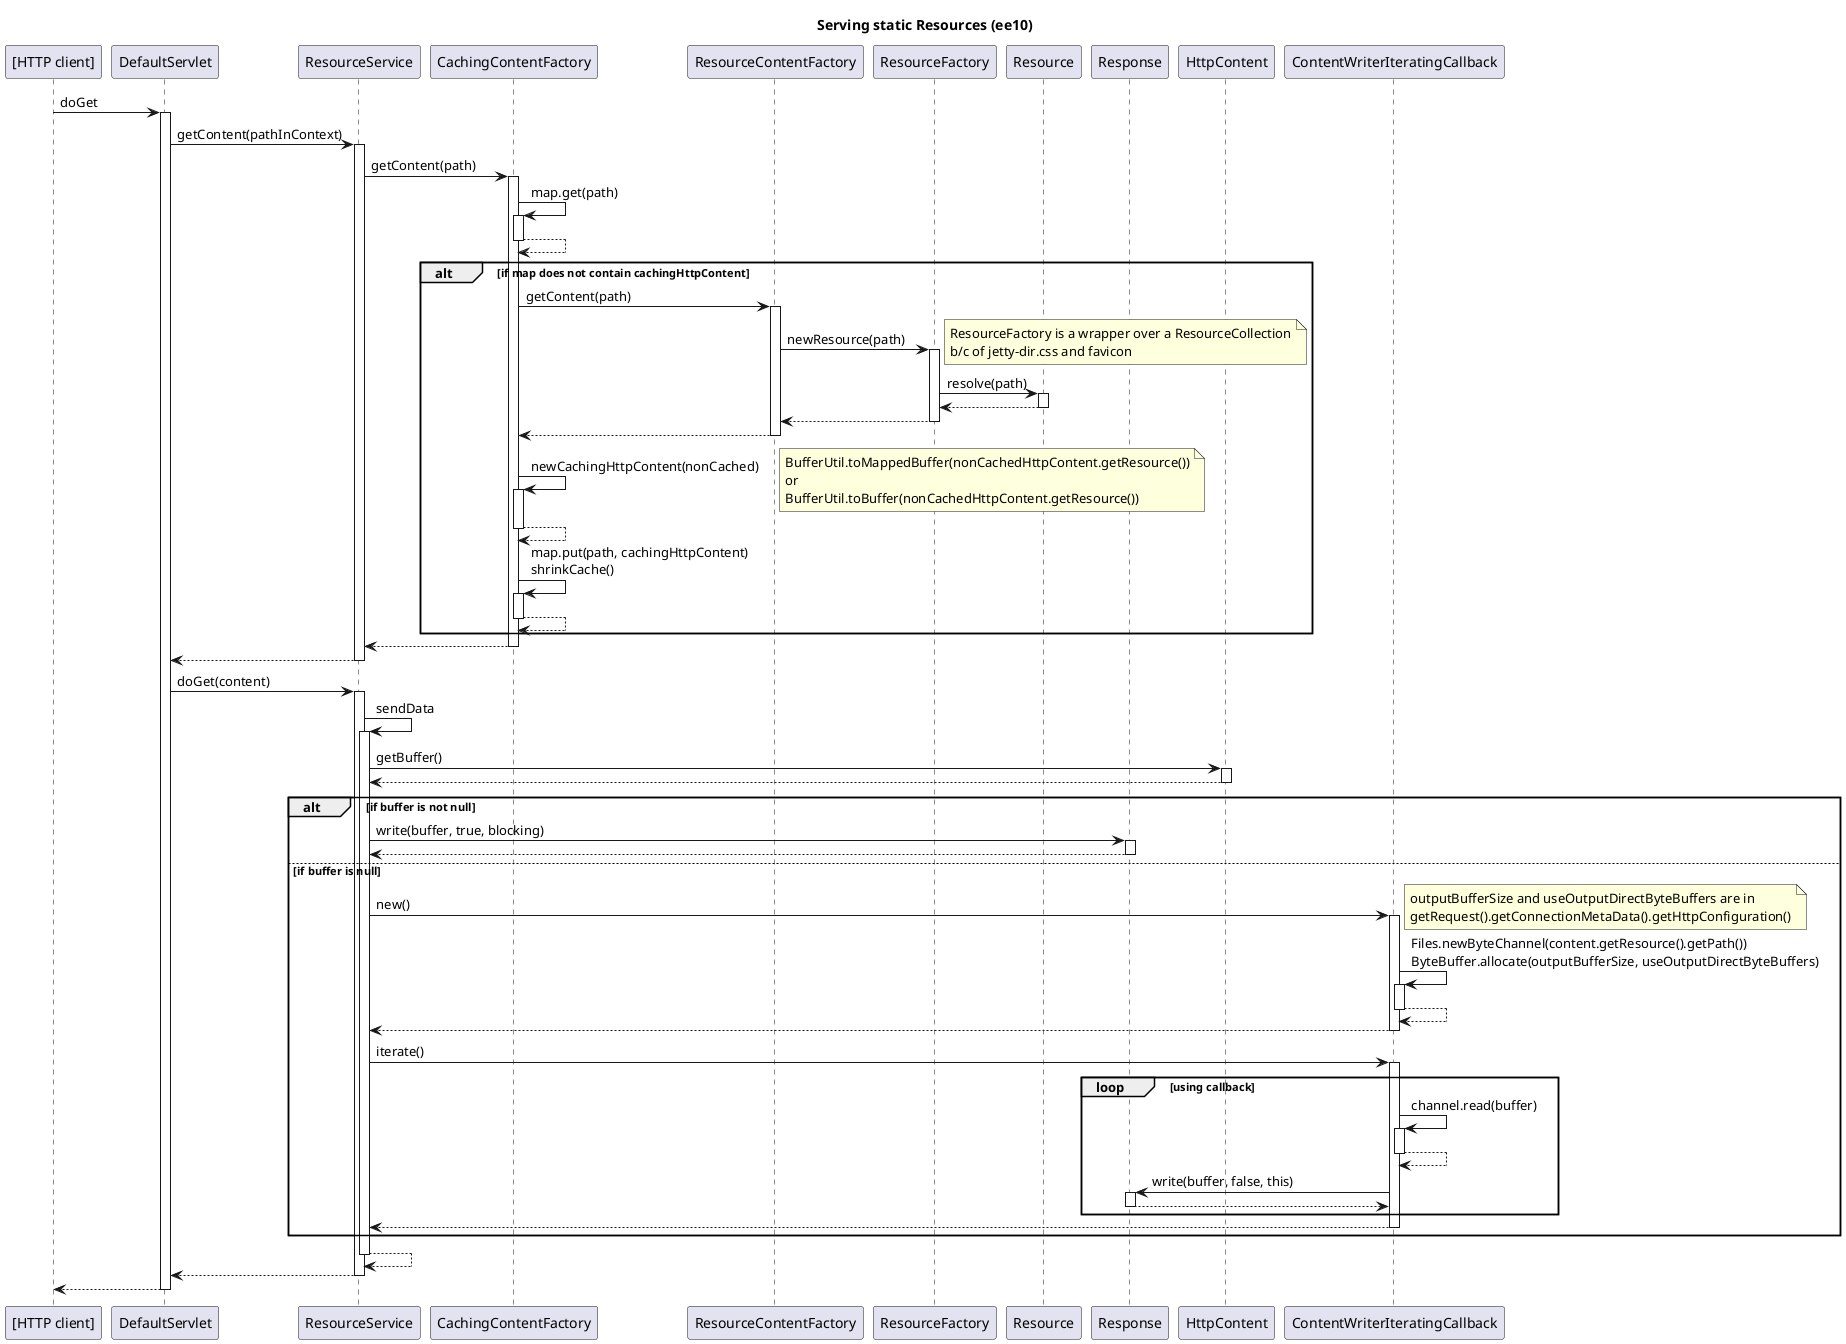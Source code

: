 @startuml
title "Serving static Resources (ee10)"

participant httpclient as "[HTTP client]"
participant DefaultServlet
participant ResourceService
participant CachingContentFactory
participant ResourceContentFactory
participant ResourceFactory
participant Resource
participant Response
participant HttpContent
participant ContentWriterIteratingCallback

autoactivate on

httpclient->DefaultServlet: doGet
    DefaultServlet->ResourceService: getContent(pathInContext)
        ResourceService->CachingContentFactory: getContent(path)
            CachingContentFactory->CachingContentFactory: map.get(path)
            return
            alt if map does not contain cachingHttpContent
                CachingContentFactory->ResourceContentFactory: getContent(path)
                    ResourceContentFactory->ResourceFactory: newResource(path)
                        note right
                            ResourceFactory is a wrapper over a ResourceCollection
                            b/c of jetty-dir.css and favicon
                        end note
                        ResourceFactory->Resource: resolve(path)
                        return
                    return
                return
                CachingContentFactory->CachingContentFactory: newCachingHttpContent(nonCached)
                    note right
                        BufferUtil.toMappedBuffer(nonCachedHttpContent.getResource())
                        or
                        BufferUtil.toBuffer(nonCachedHttpContent.getResource())
                    end note
                    return
                    CachingContentFactory->CachingContentFactory: map.put(path, cachingHttpContent)\nshrinkCache()
                return
            end
        return
    return
    DefaultServlet->ResourceService: doGet(content)
        ResourceService->ResourceService: sendData
            ResourceService->HttpContent: getBuffer()
            return
            alt if buffer is not null
                ResourceService->Response: write(buffer, true, blocking)
                return
                else if buffer is null
                ResourceService->ContentWriterIteratingCallback: new()
                    note right
                        outputBufferSize and useOutputDirectByteBuffers are in
                        getRequest().getConnectionMetaData().getHttpConfiguration()
                    end note
                    ContentWriterIteratingCallback->ContentWriterIteratingCallback: Files.newByteChannel(content.getResource().getPath())\nByteBuffer.allocate(outputBufferSize, useOutputDirectByteBuffers)
                    return
                return
                ResourceService->ContentWriterIteratingCallback: iterate()
                    loop using callback
                        ContentWriterIteratingCallback->ContentWriterIteratingCallback: channel.read(buffer)
                        return
                        ContentWriterIteratingCallback->Response: write(buffer, false, this)
                        return
                    end
                return
            end alt
        return
    return
return

@enduml